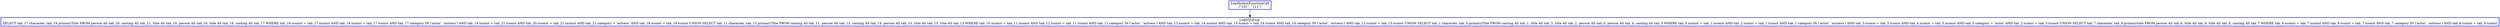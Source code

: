 digraph  g{
node [shape=rectangle, color=black, fontcolor=black, style=bold]
0 [label="LogSkolemFunctionCall
(\"{0}\", \"{1}\")" , color = blue] ; 
1 [label="LogSQLEval 
SELECT tab_17.character, tab_19.primaryTitle FROM person AS tab_20, casting AS tab_21, title AS tab_19, person AS tab_16, title AS tab_18, casting AS tab_17 WHERE tab_16.nconst = tab_17.nconst AND tab_18.tconst = tab_17.tconst AND tab_17.category IN ('actor', 'actress') AND tab_19.tconst = tab_21.tconst AND tab_20.nconst = tab_21.nconst AND tab_21.category = 'actress' AND tab_18.tconst = tab_19.tconst UNION SELECT tab_11.character, tab_15.primaryTitle FROM casting AS tab_11, person AS tab_13, casting AS tab_14, person AS tab_10, title AS tab_15, title AS tab_12 WHERE tab_10.nconst = tab_11.nconst AND tab_12.tconst = tab_11.tconst AND tab_11.category IN ('actor', 'actress') AND tab_13.nconst = tab_14.nconst AND tab_15.tconst = tab_14.tconst AND tab_14.category IN ('actor', 'actress') AND tab_12.tconst = tab_15.tconst UNION SELECT tab_1.character, tab_3.primaryTitle FROM casting AS tab_1, title AS tab_3, title AS tab_2, person AS tab_0, person AS tab_4, casting AS tab_5 WHERE tab_0.nconst = tab_1.nconst AND tab_2.tconst = tab_1.tconst AND tab_1.category IN ('actor', 'actress') AND tab_3.tconst = tab_5.tconst AND tab_4.nconst = tab_5.nconst AND tab_5.category = 'actor' AND tab_2.tconst = tab_3.tconst UNION SELECT tab_7.character, tab_9.primarytitle FROM person AS tab_6, title AS tab_9, title AS tab_8, casting AS tab_7 WHERE tab_6.nconst = tab_7.nconst AND tab_8.tconst = tab_7.tconst AND tab_7.category IN ('actor', 'actress') AND tab_8.tconst = tab_9.tconst", color = blue] ; 
0 -> 1 ; 
}

